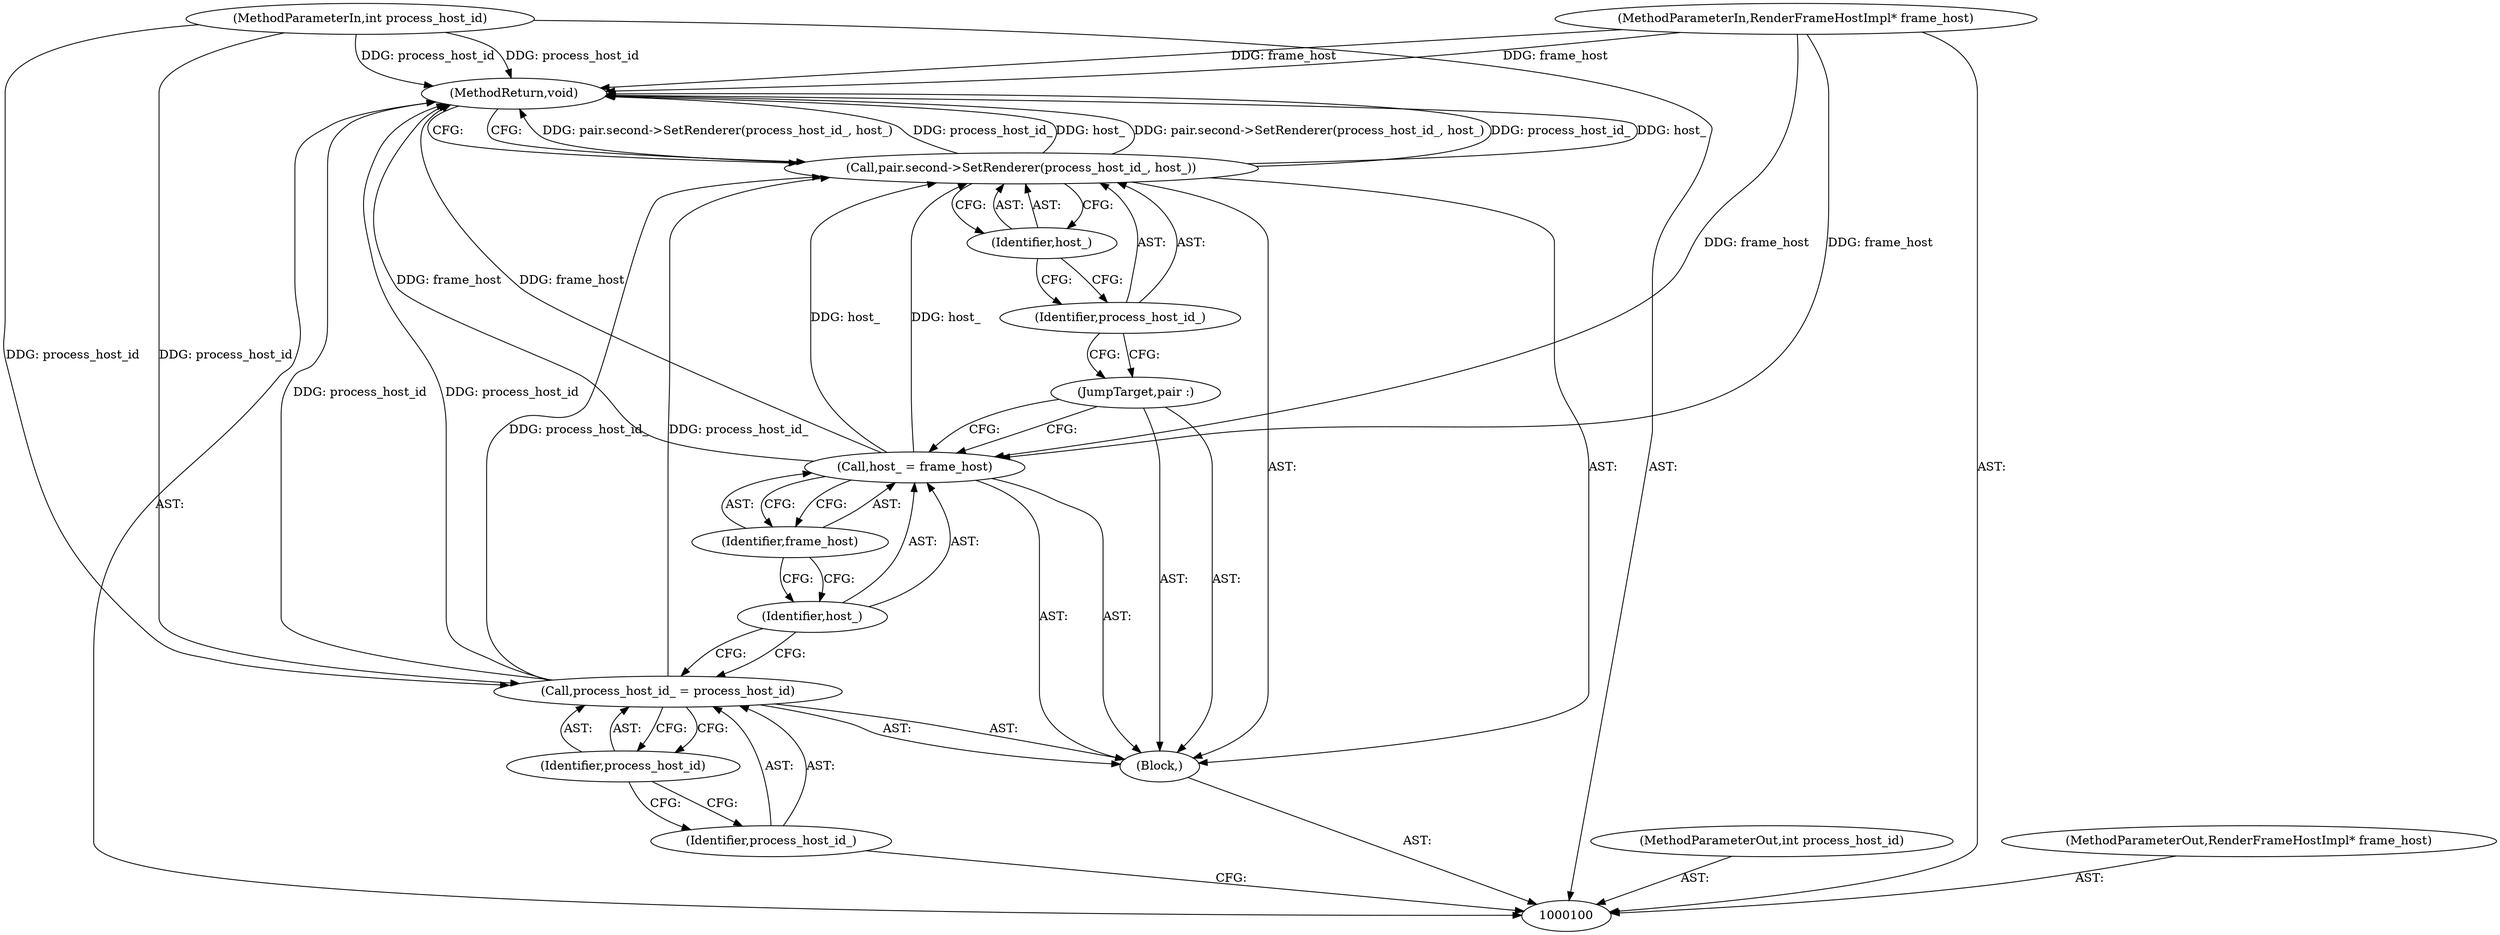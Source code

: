 digraph "0_Chrome_3c8e4852477d5b1e2da877808c998dc57db9460f_2" {
"1000114" [label="(MethodReturn,void)"];
"1000101" [label="(MethodParameterIn,int process_host_id)"];
"1000130" [label="(MethodParameterOut,int process_host_id)"];
"1000102" [label="(MethodParameterIn,RenderFrameHostImpl* frame_host)"];
"1000131" [label="(MethodParameterOut,RenderFrameHostImpl* frame_host)"];
"1000103" [label="(Block,)"];
"1000104" [label="(Call,process_host_id_ = process_host_id)"];
"1000105" [label="(Identifier,process_host_id_)"];
"1000106" [label="(Identifier,process_host_id)"];
"1000109" [label="(Identifier,frame_host)"];
"1000107" [label="(Call,host_ = frame_host)"];
"1000108" [label="(Identifier,host_)"];
"1000110" [label="(JumpTarget,pair :)"];
"1000112" [label="(Identifier,process_host_id_)"];
"1000111" [label="(Call,pair.second->SetRenderer(process_host_id_, host_))"];
"1000113" [label="(Identifier,host_)"];
"1000114" -> "1000100"  [label="AST: "];
"1000114" -> "1000111"  [label="CFG: "];
"1000111" -> "1000114"  [label="DDG: pair.second->SetRenderer(process_host_id_, host_)"];
"1000111" -> "1000114"  [label="DDG: process_host_id_"];
"1000111" -> "1000114"  [label="DDG: host_"];
"1000102" -> "1000114"  [label="DDG: frame_host"];
"1000101" -> "1000114"  [label="DDG: process_host_id"];
"1000104" -> "1000114"  [label="DDG: process_host_id"];
"1000107" -> "1000114"  [label="DDG: frame_host"];
"1000101" -> "1000100"  [label="AST: "];
"1000101" -> "1000114"  [label="DDG: process_host_id"];
"1000101" -> "1000104"  [label="DDG: process_host_id"];
"1000130" -> "1000100"  [label="AST: "];
"1000102" -> "1000100"  [label="AST: "];
"1000102" -> "1000114"  [label="DDG: frame_host"];
"1000102" -> "1000107"  [label="DDG: frame_host"];
"1000131" -> "1000100"  [label="AST: "];
"1000103" -> "1000100"  [label="AST: "];
"1000104" -> "1000103"  [label="AST: "];
"1000107" -> "1000103"  [label="AST: "];
"1000110" -> "1000103"  [label="AST: "];
"1000111" -> "1000103"  [label="AST: "];
"1000104" -> "1000103"  [label="AST: "];
"1000104" -> "1000106"  [label="CFG: "];
"1000105" -> "1000104"  [label="AST: "];
"1000106" -> "1000104"  [label="AST: "];
"1000108" -> "1000104"  [label="CFG: "];
"1000104" -> "1000114"  [label="DDG: process_host_id"];
"1000101" -> "1000104"  [label="DDG: process_host_id"];
"1000104" -> "1000111"  [label="DDG: process_host_id_"];
"1000105" -> "1000104"  [label="AST: "];
"1000105" -> "1000100"  [label="CFG: "];
"1000106" -> "1000105"  [label="CFG: "];
"1000106" -> "1000104"  [label="AST: "];
"1000106" -> "1000105"  [label="CFG: "];
"1000104" -> "1000106"  [label="CFG: "];
"1000109" -> "1000107"  [label="AST: "];
"1000109" -> "1000108"  [label="CFG: "];
"1000107" -> "1000109"  [label="CFG: "];
"1000107" -> "1000103"  [label="AST: "];
"1000107" -> "1000109"  [label="CFG: "];
"1000108" -> "1000107"  [label="AST: "];
"1000109" -> "1000107"  [label="AST: "];
"1000110" -> "1000107"  [label="CFG: "];
"1000107" -> "1000114"  [label="DDG: frame_host"];
"1000102" -> "1000107"  [label="DDG: frame_host"];
"1000107" -> "1000111"  [label="DDG: host_"];
"1000108" -> "1000107"  [label="AST: "];
"1000108" -> "1000104"  [label="CFG: "];
"1000109" -> "1000108"  [label="CFG: "];
"1000110" -> "1000103"  [label="AST: "];
"1000110" -> "1000107"  [label="CFG: "];
"1000112" -> "1000110"  [label="CFG: "];
"1000112" -> "1000111"  [label="AST: "];
"1000112" -> "1000110"  [label="CFG: "];
"1000113" -> "1000112"  [label="CFG: "];
"1000111" -> "1000103"  [label="AST: "];
"1000111" -> "1000113"  [label="CFG: "];
"1000112" -> "1000111"  [label="AST: "];
"1000113" -> "1000111"  [label="AST: "];
"1000114" -> "1000111"  [label="CFG: "];
"1000111" -> "1000114"  [label="DDG: pair.second->SetRenderer(process_host_id_, host_)"];
"1000111" -> "1000114"  [label="DDG: process_host_id_"];
"1000111" -> "1000114"  [label="DDG: host_"];
"1000104" -> "1000111"  [label="DDG: process_host_id_"];
"1000107" -> "1000111"  [label="DDG: host_"];
"1000113" -> "1000111"  [label="AST: "];
"1000113" -> "1000112"  [label="CFG: "];
"1000111" -> "1000113"  [label="CFG: "];
}
